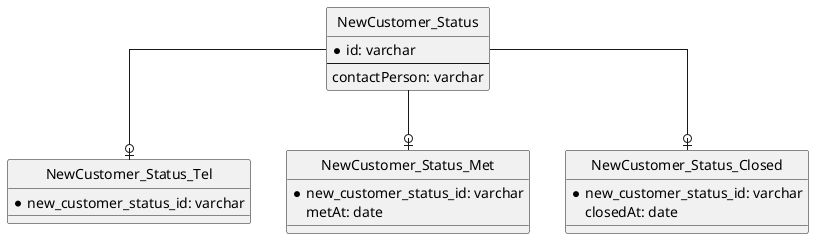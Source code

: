 @startuml class-table-Inheritance

' hide the spot
hide circle
' avoid problems with angled crows feet
skinparam linetype ortho

entity NewCustomer_Status {
  * id: varchar
  --
  contactPerson: varchar
}

entity NewCustomer_Status_Tel {
  * new_customer_status_id: varchar
}

entity NewCustomer_Status_Met {
  * new_customer_status_id: varchar
  metAt: date
}

entity NewCustomer_Status_Closed {
  * new_customer_status_id: varchar
  closedAt: date
}

NewCustomer_Status --o| NewCustomer_Status_Tel
NewCustomer_Status --o| NewCustomer_Status_Met
NewCustomer_Status --o| NewCustomer_Status_Closed

@enduml
